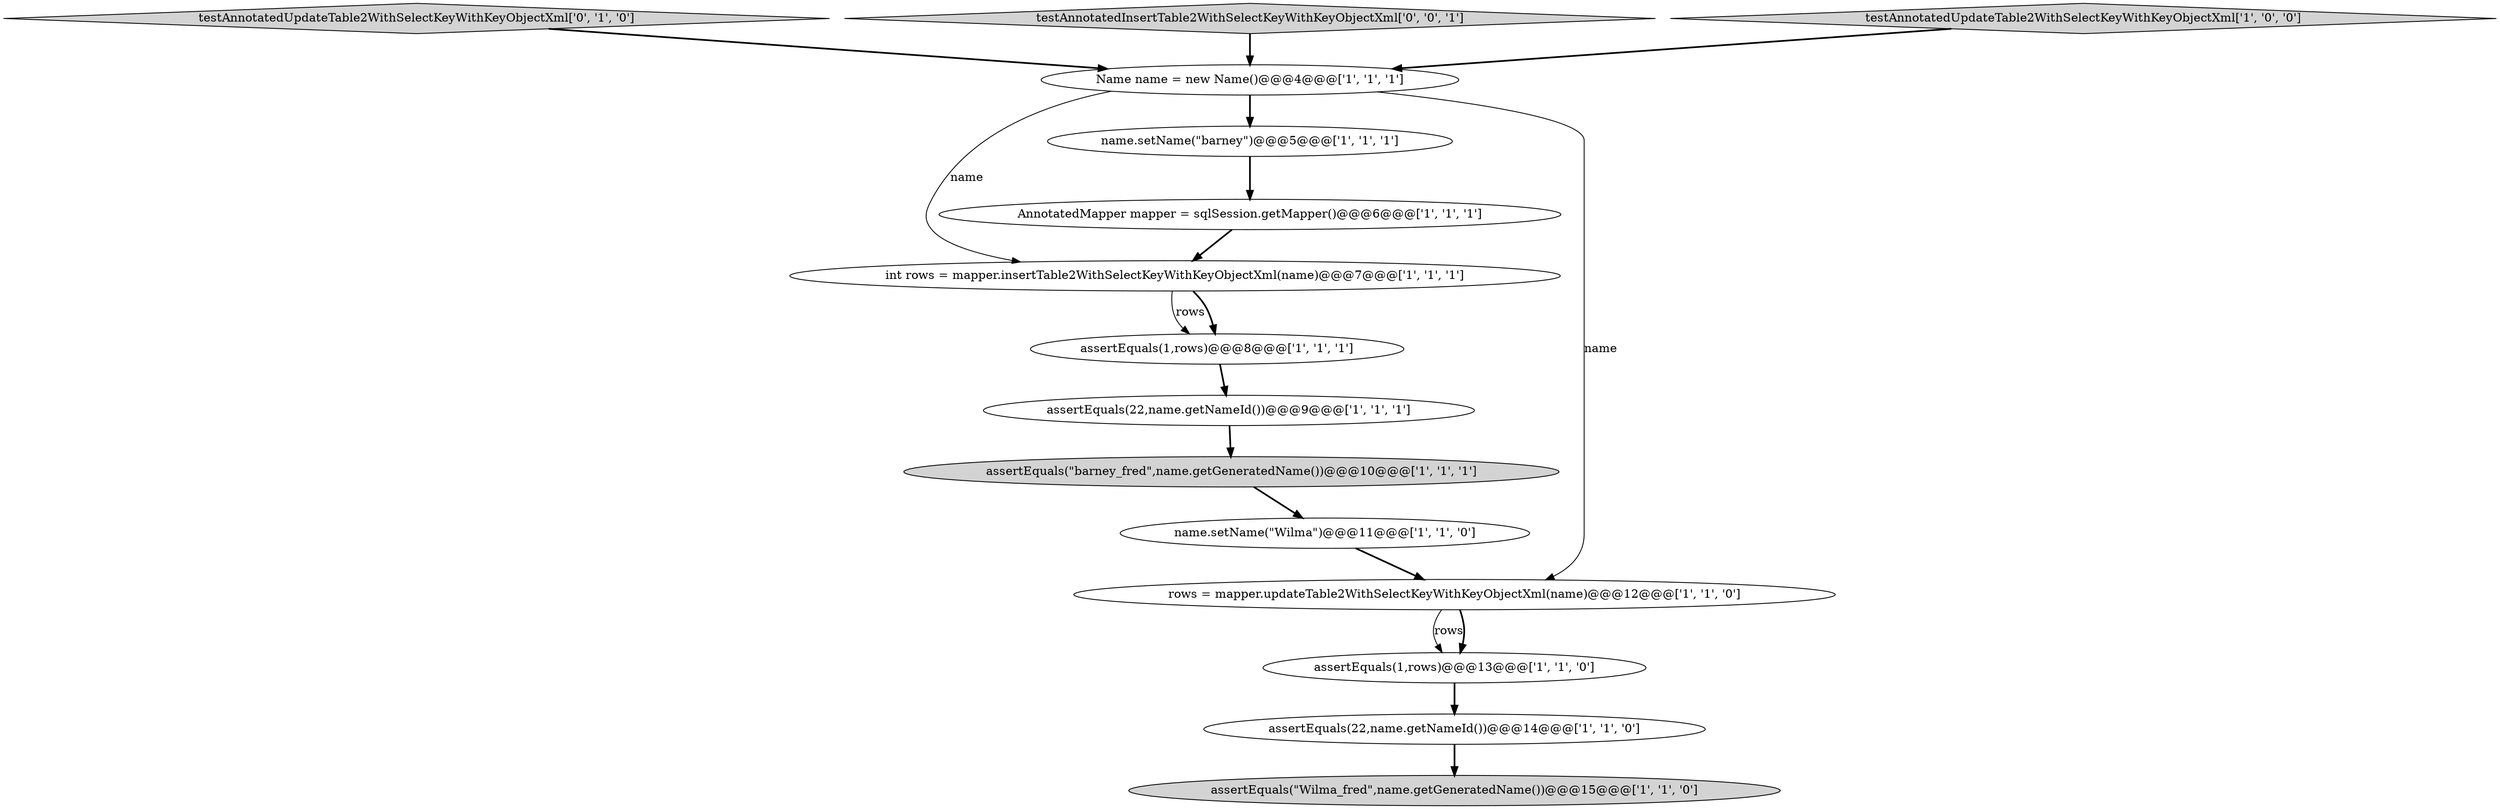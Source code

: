 digraph {
3 [style = filled, label = "int rows = mapper.insertTable2WithSelectKeyWithKeyObjectXml(name)@@@7@@@['1', '1', '1']", fillcolor = white, shape = ellipse image = "AAA0AAABBB1BBB"];
12 [style = filled, label = "Name name = new Name()@@@4@@@['1', '1', '1']", fillcolor = white, shape = ellipse image = "AAA0AAABBB1BBB"];
0 [style = filled, label = "name.setName(\"Wilma\")@@@11@@@['1', '1', '0']", fillcolor = white, shape = ellipse image = "AAA0AAABBB1BBB"];
13 [style = filled, label = "testAnnotatedUpdateTable2WithSelectKeyWithKeyObjectXml['0', '1', '0']", fillcolor = lightgray, shape = diamond image = "AAA0AAABBB2BBB"];
8 [style = filled, label = "assertEquals(1,rows)@@@8@@@['1', '1', '1']", fillcolor = white, shape = ellipse image = "AAA0AAABBB1BBB"];
14 [style = filled, label = "testAnnotatedInsertTable2WithSelectKeyWithKeyObjectXml['0', '0', '1']", fillcolor = lightgray, shape = diamond image = "AAA0AAABBB3BBB"];
6 [style = filled, label = "AnnotatedMapper mapper = sqlSession.getMapper()@@@6@@@['1', '1', '1']", fillcolor = white, shape = ellipse image = "AAA0AAABBB1BBB"];
2 [style = filled, label = "rows = mapper.updateTable2WithSelectKeyWithKeyObjectXml(name)@@@12@@@['1', '1', '0']", fillcolor = white, shape = ellipse image = "AAA0AAABBB1BBB"];
1 [style = filled, label = "testAnnotatedUpdateTable2WithSelectKeyWithKeyObjectXml['1', '0', '0']", fillcolor = lightgray, shape = diamond image = "AAA0AAABBB1BBB"];
9 [style = filled, label = "assertEquals(1,rows)@@@13@@@['1', '1', '0']", fillcolor = white, shape = ellipse image = "AAA0AAABBB1BBB"];
10 [style = filled, label = "assertEquals(\"barney_fred\",name.getGeneratedName())@@@10@@@['1', '1', '1']", fillcolor = lightgray, shape = ellipse image = "AAA0AAABBB1BBB"];
11 [style = filled, label = "assertEquals(22,name.getNameId())@@@9@@@['1', '1', '1']", fillcolor = white, shape = ellipse image = "AAA0AAABBB1BBB"];
5 [style = filled, label = "name.setName(\"barney\")@@@5@@@['1', '1', '1']", fillcolor = white, shape = ellipse image = "AAA0AAABBB1BBB"];
7 [style = filled, label = "assertEquals(\"Wilma_fred\",name.getGeneratedName())@@@15@@@['1', '1', '0']", fillcolor = lightgray, shape = ellipse image = "AAA0AAABBB1BBB"];
4 [style = filled, label = "assertEquals(22,name.getNameId())@@@14@@@['1', '1', '0']", fillcolor = white, shape = ellipse image = "AAA0AAABBB1BBB"];
6->3 [style = bold, label=""];
2->9 [style = solid, label="rows"];
14->12 [style = bold, label=""];
13->12 [style = bold, label=""];
2->9 [style = bold, label=""];
5->6 [style = bold, label=""];
12->5 [style = bold, label=""];
3->8 [style = solid, label="rows"];
8->11 [style = bold, label=""];
11->10 [style = bold, label=""];
12->3 [style = solid, label="name"];
3->8 [style = bold, label=""];
4->7 [style = bold, label=""];
10->0 [style = bold, label=""];
9->4 [style = bold, label=""];
0->2 [style = bold, label=""];
12->2 [style = solid, label="name"];
1->12 [style = bold, label=""];
}
